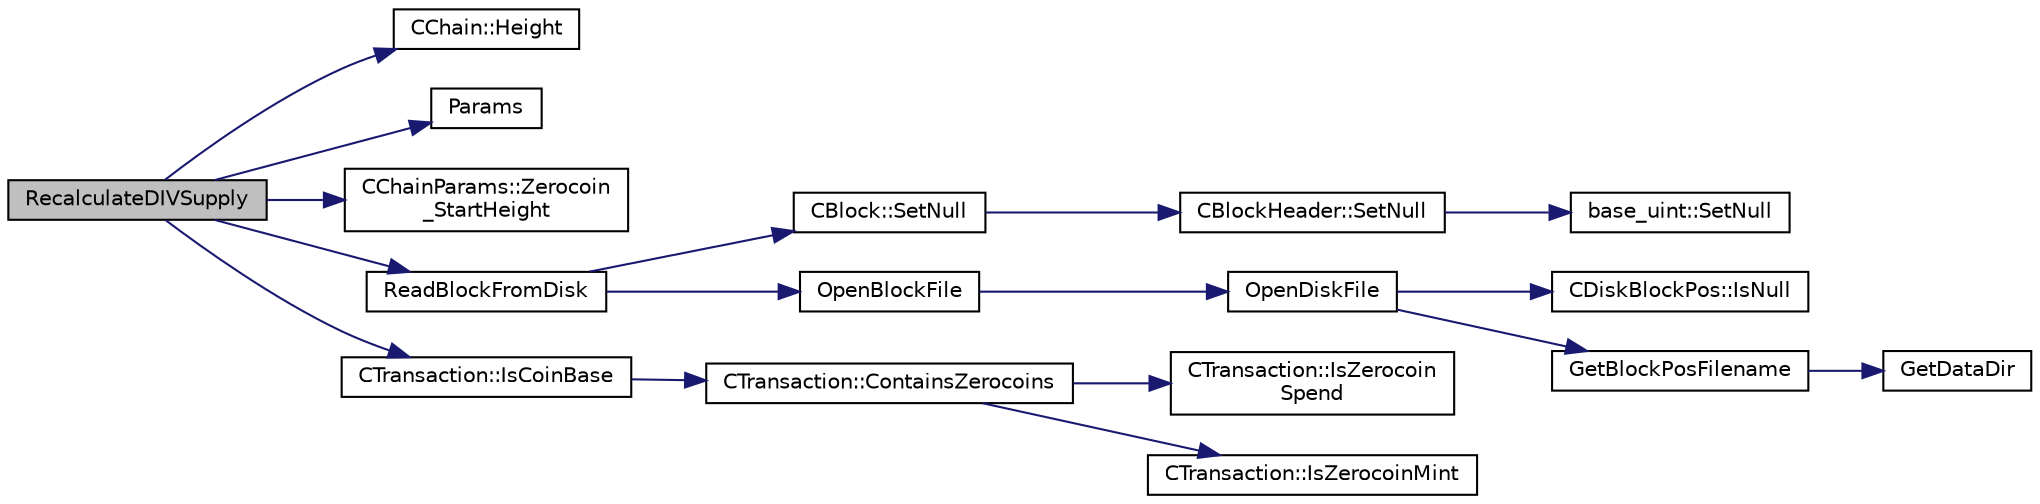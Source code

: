 digraph "RecalculateDIVSupply"
{
  edge [fontname="Helvetica",fontsize="10",labelfontname="Helvetica",labelfontsize="10"];
  node [fontname="Helvetica",fontsize="10",shape=record];
  rankdir="LR";
  Node1331 [label="RecalculateDIVSupply",height=0.2,width=0.4,color="black", fillcolor="grey75", style="filled", fontcolor="black"];
  Node1331 -> Node1332 [color="midnightblue",fontsize="10",style="solid",fontname="Helvetica"];
  Node1332 [label="CChain::Height",height=0.2,width=0.4,color="black", fillcolor="white", style="filled",URL="$class_c_chain.html#ad4758bc8872ce065a9579f77c3171d40",tooltip="Return the maximal height in the chain. "];
  Node1331 -> Node1333 [color="midnightblue",fontsize="10",style="solid",fontname="Helvetica"];
  Node1333 [label="Params",height=0.2,width=0.4,color="black", fillcolor="white", style="filled",URL="$chainparams_8cpp.html#ace5c5b706d71a324a417dd2db394fd4a",tooltip="Return the currently selected parameters. "];
  Node1331 -> Node1334 [color="midnightblue",fontsize="10",style="solid",fontname="Helvetica"];
  Node1334 [label="CChainParams::Zerocoin\l_StartHeight",height=0.2,width=0.4,color="black", fillcolor="white", style="filled",URL="$class_c_chain_params.html#a5c3b62573db5b5a6cdaee67d608353e0"];
  Node1331 -> Node1335 [color="midnightblue",fontsize="10",style="solid",fontname="Helvetica"];
  Node1335 [label="ReadBlockFromDisk",height=0.2,width=0.4,color="black", fillcolor="white", style="filled",URL="$main_8cpp.html#a2dc350346749b7da7f4b40c114ee5147"];
  Node1335 -> Node1336 [color="midnightblue",fontsize="10",style="solid",fontname="Helvetica"];
  Node1336 [label="CBlock::SetNull",height=0.2,width=0.4,color="black", fillcolor="white", style="filled",URL="$class_c_block.html#a0410d7ba8d60679c4cf364b82ffffea5"];
  Node1336 -> Node1337 [color="midnightblue",fontsize="10",style="solid",fontname="Helvetica"];
  Node1337 [label="CBlockHeader::SetNull",height=0.2,width=0.4,color="black", fillcolor="white", style="filled",URL="$class_c_block_header.html#ae39c04a4357417d98954a51f53beb78a"];
  Node1337 -> Node1338 [color="midnightblue",fontsize="10",style="solid",fontname="Helvetica"];
  Node1338 [label="base_uint::SetNull",height=0.2,width=0.4,color="black", fillcolor="white", style="filled",URL="$classbase__uint.html#ab7f832a0d48a7da00296497c820ae775"];
  Node1335 -> Node1339 [color="midnightblue",fontsize="10",style="solid",fontname="Helvetica"];
  Node1339 [label="OpenBlockFile",height=0.2,width=0.4,color="black", fillcolor="white", style="filled",URL="$main_8cpp.html#a0d81388930a4ccb6a69b9abdd1ef5097",tooltip="Open a block file (blk?????.dat) "];
  Node1339 -> Node1340 [color="midnightblue",fontsize="10",style="solid",fontname="Helvetica"];
  Node1340 [label="OpenDiskFile",height=0.2,width=0.4,color="black", fillcolor="white", style="filled",URL="$main_8cpp.html#ab15fc61f1d9596ad0aca703ff2c74635"];
  Node1340 -> Node1341 [color="midnightblue",fontsize="10",style="solid",fontname="Helvetica"];
  Node1341 [label="CDiskBlockPos::IsNull",height=0.2,width=0.4,color="black", fillcolor="white", style="filled",URL="$struct_c_disk_block_pos.html#a7dd98fe3f5372d358df61db31899b0af"];
  Node1340 -> Node1342 [color="midnightblue",fontsize="10",style="solid",fontname="Helvetica"];
  Node1342 [label="GetBlockPosFilename",height=0.2,width=0.4,color="black", fillcolor="white", style="filled",URL="$main_8cpp.html#a2f26f074aac584c3398de1dcdac59de9",tooltip="Translation to a filesystem path. "];
  Node1342 -> Node1343 [color="midnightblue",fontsize="10",style="solid",fontname="Helvetica"];
  Node1343 [label="GetDataDir",height=0.2,width=0.4,color="black", fillcolor="white", style="filled",URL="$util_8cpp.html#ab83866a054745d4b30a3948a1b44beba"];
  Node1331 -> Node1344 [color="midnightblue",fontsize="10",style="solid",fontname="Helvetica"];
  Node1344 [label="CTransaction::IsCoinBase",height=0.2,width=0.4,color="black", fillcolor="white", style="filled",URL="$class_c_transaction.html#a96256e8ac1bf79ad9c057e48c41132dd"];
  Node1344 -> Node1345 [color="midnightblue",fontsize="10",style="solid",fontname="Helvetica"];
  Node1345 [label="CTransaction::ContainsZerocoins",height=0.2,width=0.4,color="black", fillcolor="white", style="filled",URL="$class_c_transaction.html#a613051e8e5651a7500cb455f37dd1116"];
  Node1345 -> Node1346 [color="midnightblue",fontsize="10",style="solid",fontname="Helvetica"];
  Node1346 [label="CTransaction::IsZerocoin\lSpend",height=0.2,width=0.4,color="black", fillcolor="white", style="filled",URL="$class_c_transaction.html#a4cda5603795c5f9179d4c8bd43f809cd"];
  Node1345 -> Node1347 [color="midnightblue",fontsize="10",style="solid",fontname="Helvetica"];
  Node1347 [label="CTransaction::IsZerocoinMint",height=0.2,width=0.4,color="black", fillcolor="white", style="filled",URL="$class_c_transaction.html#ab91efb1c2312e6feeecfbbfff11abbb1"];
}
